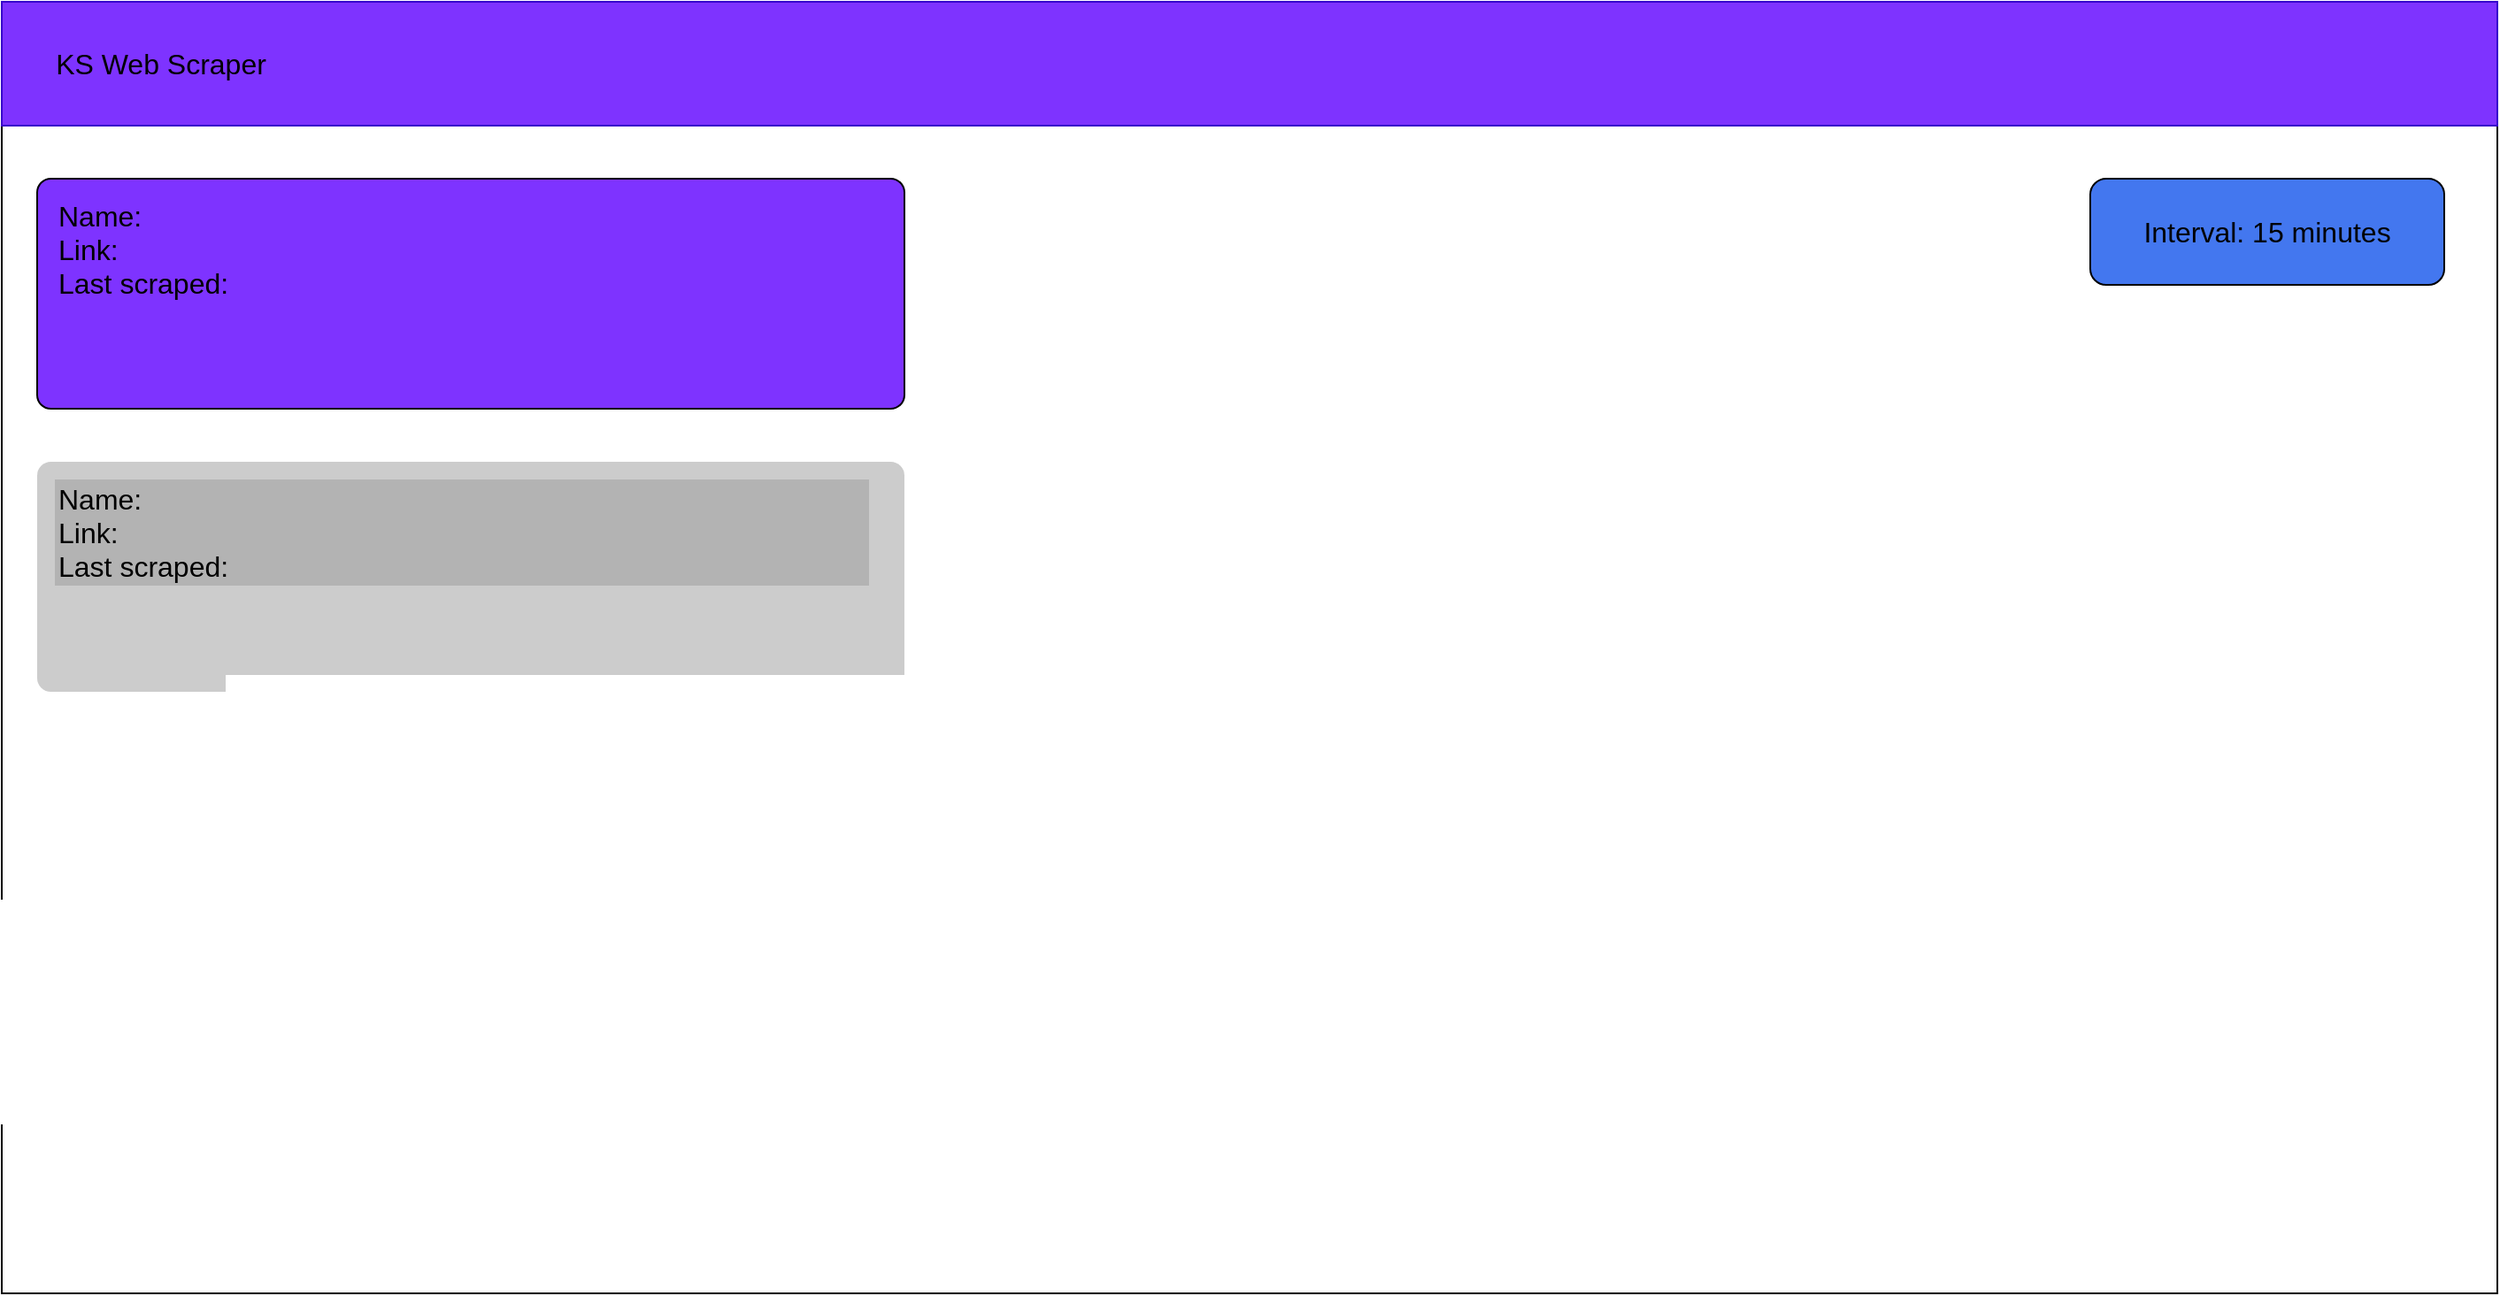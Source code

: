 <mxfile version="16.0.3" type="device"><diagram id="g7dCeM6D2Cys9xbTrCxV" name="Page-1"><mxGraphModel dx="2463" dy="882" grid="1" gridSize="10" guides="1" tooltips="1" connect="1" arrows="1" fold="1" page="1" pageScale="1" pageWidth="827" pageHeight="1169" math="0" shadow="0"><root><mxCell id="0"/><mxCell id="1" parent="0"/><mxCell id="4ISSyU2lludjuhTkEN7j-1" value="" style="rounded=0;whiteSpace=wrap;html=1;" vertex="1" parent="1"><mxGeometry x="-300" y="70" width="1410" height="730" as="geometry"/></mxCell><mxCell id="4ISSyU2lludjuhTkEN7j-2" value="" style="rounded=0;whiteSpace=wrap;html=1;fillColor=#7E33FF;fontColor=#ffffff;strokeColor=#3700CC;" vertex="1" parent="1"><mxGeometry x="-300" y="70" width="1410" height="70" as="geometry"/></mxCell><mxCell id="4ISSyU2lludjuhTkEN7j-3" value="&lt;font style=&quot;font-size: 16px&quot;&gt;KS Web Scraper&lt;/font&gt;" style="rounded=0;whiteSpace=wrap;html=1;fillColor=#7E33FF;strokeColor=none;" vertex="1" parent="1"><mxGeometry x="-290" y="75" width="160" height="60" as="geometry"/></mxCell><mxCell id="4ISSyU2lludjuhTkEN7j-4" value="" style="rounded=1;whiteSpace=wrap;html=1;fillColor=#7E33FF;arcSize=6;" vertex="1" parent="1"><mxGeometry x="-280" y="170" width="490" height="130" as="geometry"/></mxCell><mxCell id="4ISSyU2lludjuhTkEN7j-5" value="&lt;font style=&quot;font-size: 16px&quot;&gt;Name:&lt;br&gt;Link:&lt;br&gt;Last scraped:&lt;/font&gt;" style="rounded=0;whiteSpace=wrap;html=1;fillColor=#7E33FF;strokeColor=none;align=left;" vertex="1" parent="1"><mxGeometry x="-270" y="180" width="120" height="60" as="geometry"/></mxCell><mxCell id="4ISSyU2lludjuhTkEN7j-6" value="" style="rounded=1;whiteSpace=wrap;html=1;fillColor=#CCCCCC;arcSize=6;fontColor=#ffffff;strokeColor=none;" vertex="1" parent="1"><mxGeometry x="-280" y="330" width="490" height="130" as="geometry"/></mxCell><mxCell id="4ISSyU2lludjuhTkEN7j-7" value="&lt;font style=&quot;font-size: 16px&quot; color=&quot;#000000&quot;&gt;Name:&lt;br&gt;Link:&lt;br&gt;Last scraped:&lt;/font&gt;" style="rounded=0;whiteSpace=wrap;html=1;fillColor=#B3B3B3;strokeColor=none;align=left;fontColor=#ffffff;" vertex="1" parent="1"><mxGeometry x="-270" y="340" width="460" height="60" as="geometry"/></mxCell><mxCell id="4ISSyU2lludjuhTkEN7j-8" value="Interval: 15 minutes" style="rounded=1;whiteSpace=wrap;html=1;fontSize=16;fillColor=#4377EF;" vertex="1" parent="1"><mxGeometry x="880" y="170" width="200" height="60" as="geometry"/></mxCell></root></mxGraphModel></diagram></mxfile>